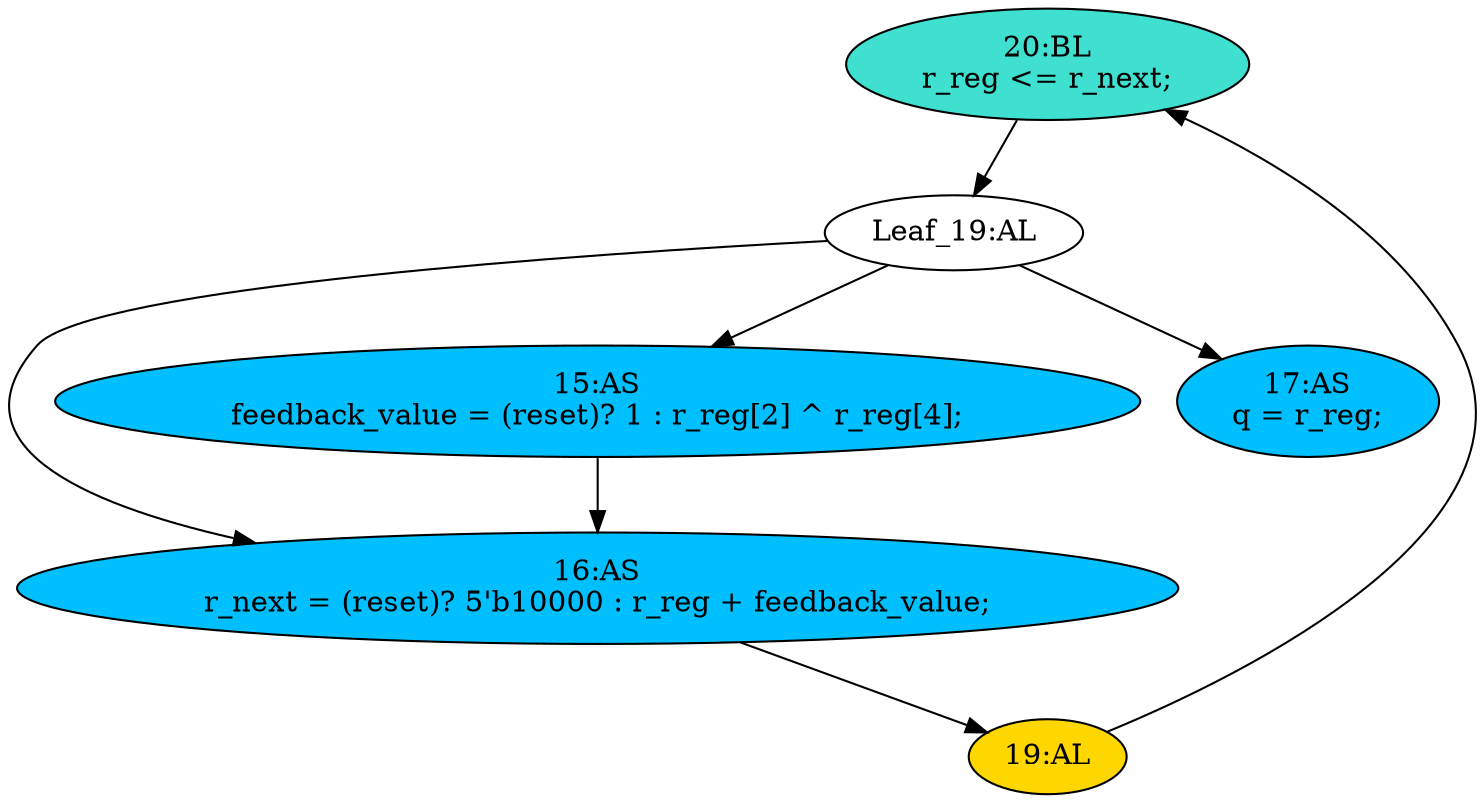 strict digraph "compose( ,  )" {
	node [label="\N"];
	"20:BL"	[ast="<pyverilog.vparser.ast.Block object at 0x7f3fe5c7d6d0>",
		fillcolor=turquoise,
		label="20:BL
r_reg <= r_next;",
		statements="[<pyverilog.vparser.ast.NonblockingSubstitution object at 0x7f3fe5c66ad0>]",
		style=filled,
		typ=Block];
	"Leaf_19:AL"	[def_var="['r_reg']",
		label="Leaf_19:AL"];
	"20:BL" -> "Leaf_19:AL"	[cond="[]",
		lineno=None];
	"16:AS"	[ast="<pyverilog.vparser.ast.Assign object at 0x7f3fe5c71150>",
		def_var="['r_next']",
		fillcolor=deepskyblue,
		label="16:AS
r_next = (reset)? 5'b10000 : r_reg + feedback_value;",
		statements="[]",
		style=filled,
		typ=Assign,
		use_var="['reset', 'r_reg', 'feedback_value']"];
	"19:AL"	[ast="<pyverilog.vparser.ast.Always object at 0x7f3fe5c66750>",
		clk_sens=True,
		fillcolor=gold,
		label="19:AL",
		sens="['clk']",
		statements="[]",
		style=filled,
		typ=Always,
		use_var="['r_next']"];
	"16:AS" -> "19:AL";
	"19:AL" -> "20:BL"	[cond="[]",
		lineno=None];
	"Leaf_19:AL" -> "16:AS";
	"15:AS"	[ast="<pyverilog.vparser.ast.Assign object at 0x7f3fe5c63790>",
		def_var="['feedback_value']",
		fillcolor=deepskyblue,
		label="15:AS
feedback_value = (reset)? 1 : r_reg[2] ^ r_reg[4];",
		statements="[]",
		style=filled,
		typ=Assign,
		use_var="['reset', 'r_reg', 'r_reg']"];
	"Leaf_19:AL" -> "15:AS";
	"17:AS"	[ast="<pyverilog.vparser.ast.Assign object at 0x7f3fe5c7d610>",
		def_var="['q']",
		fillcolor=deepskyblue,
		label="17:AS
q = r_reg;",
		statements="[]",
		style=filled,
		typ=Assign,
		use_var="['r_reg']"];
	"Leaf_19:AL" -> "17:AS";
	"15:AS" -> "16:AS";
}
